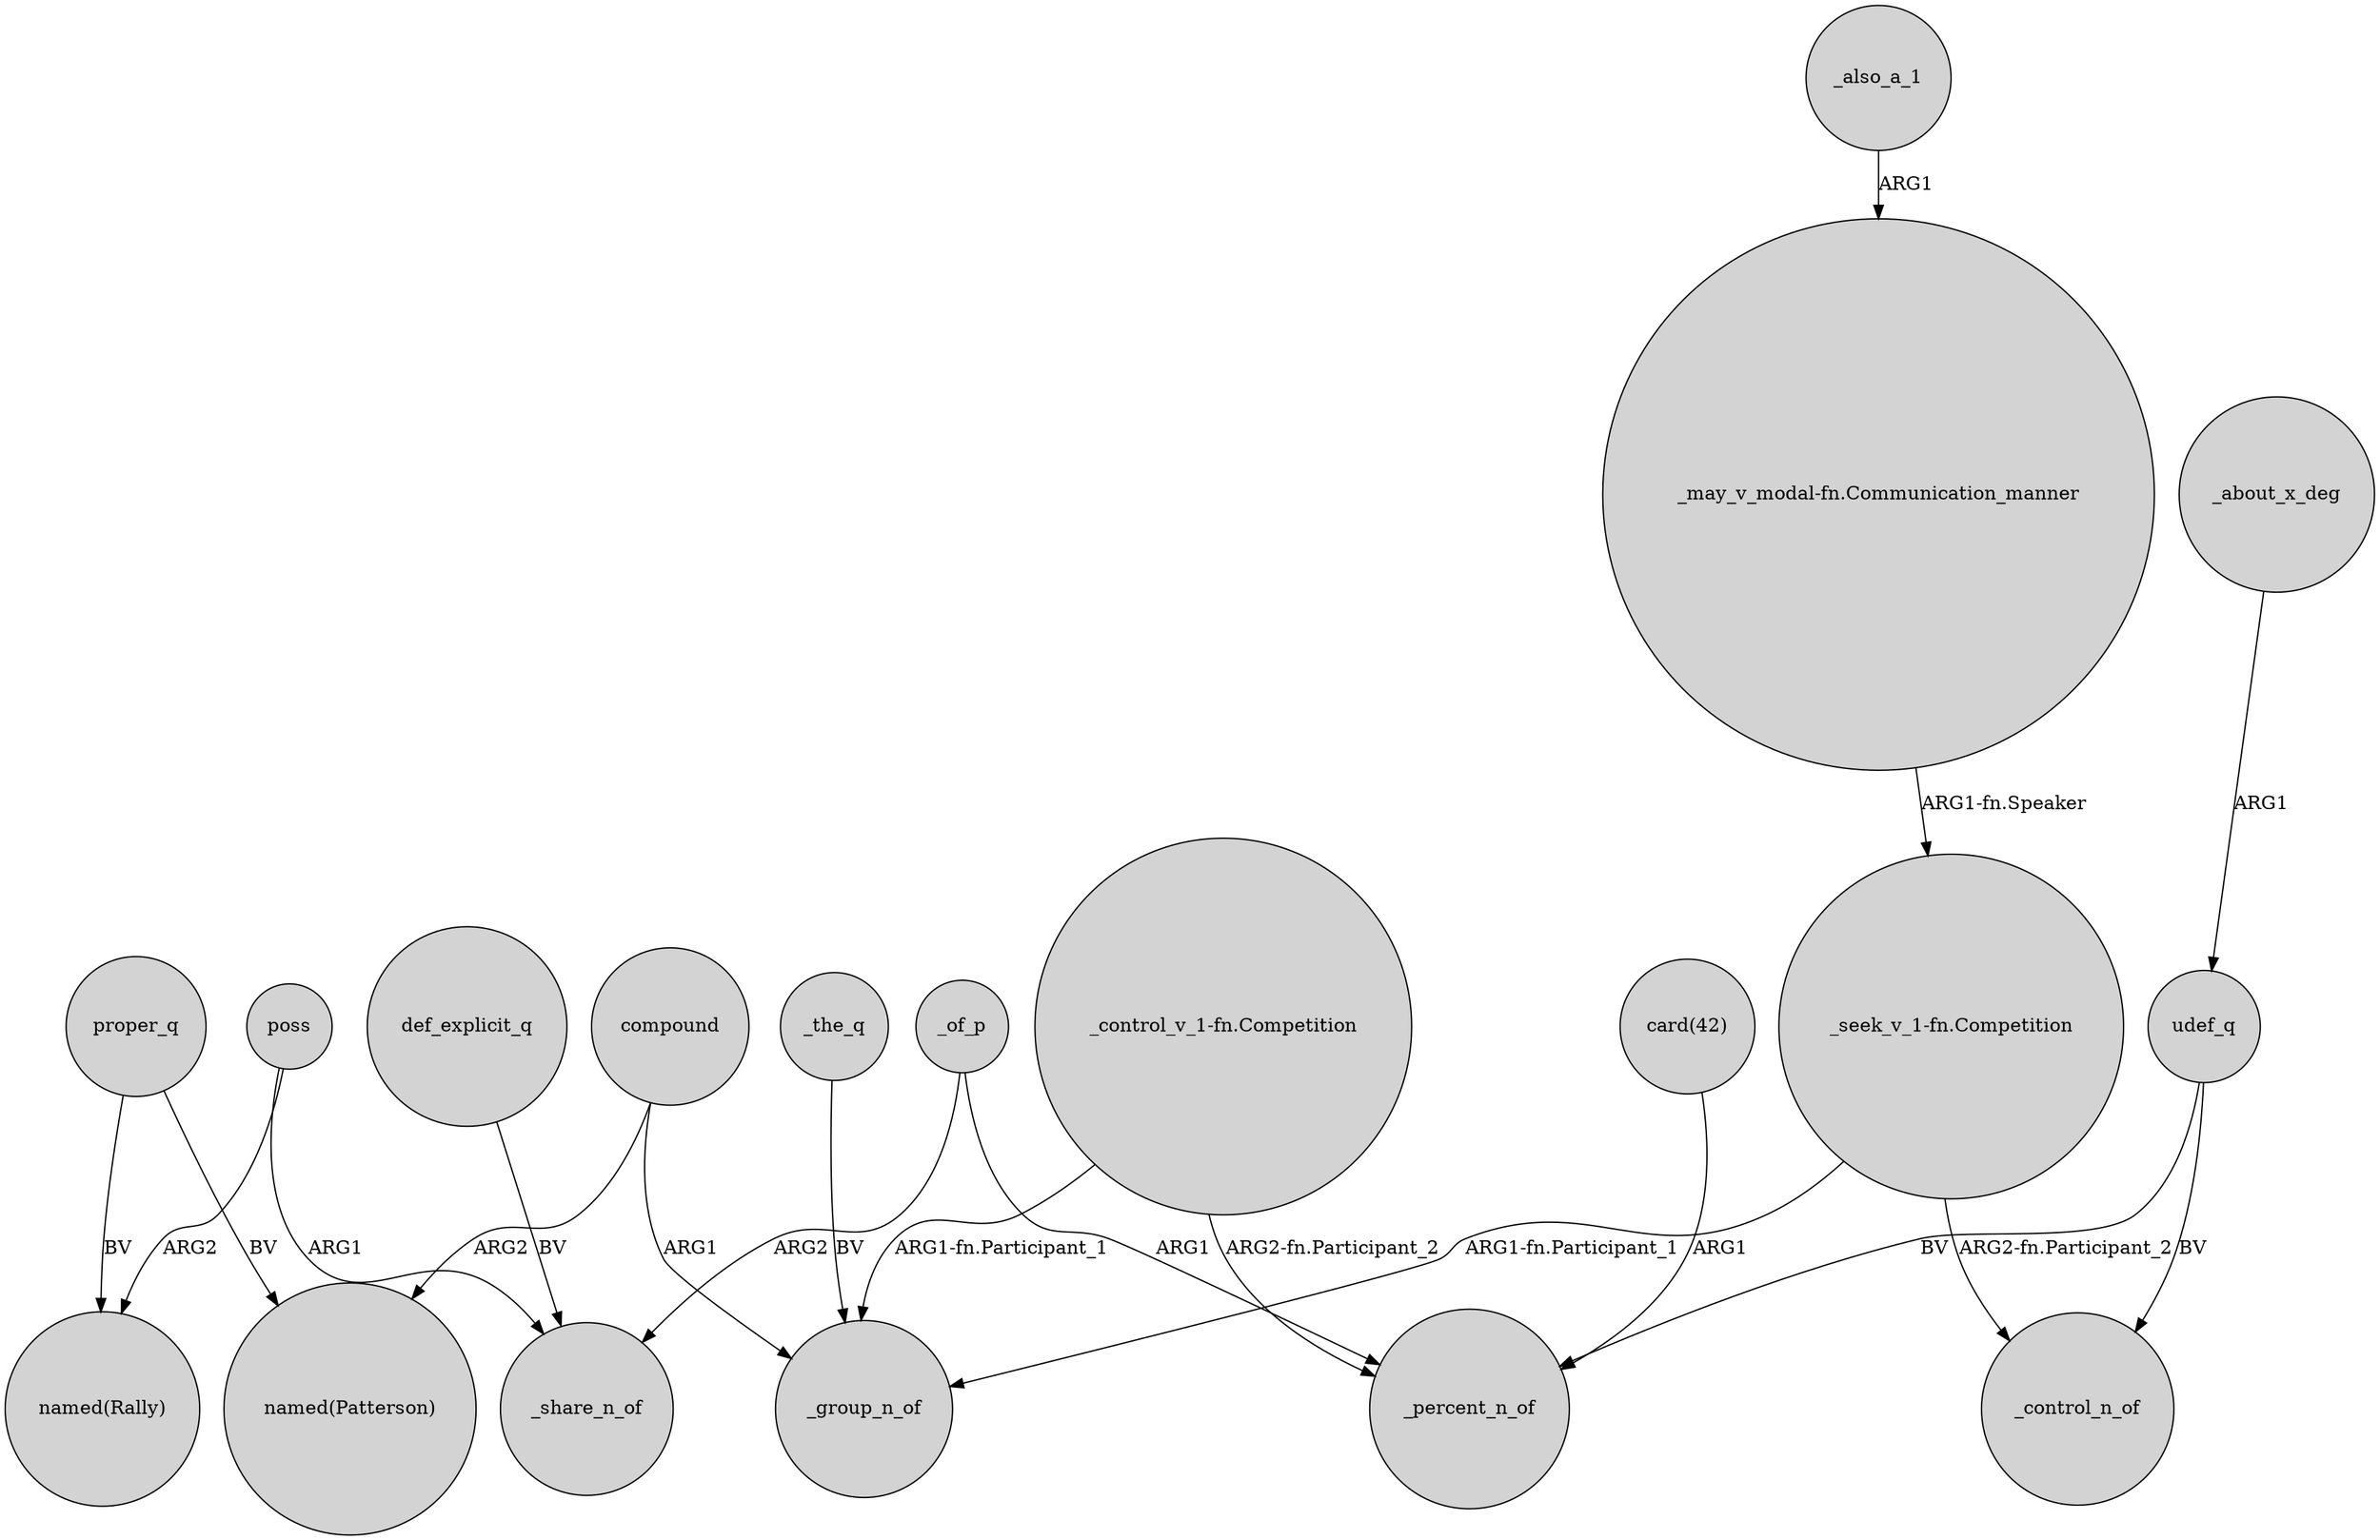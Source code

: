 digraph {
	node [shape=circle style=filled]
	"_seek_v_1-fn.Competition" -> _control_n_of [label="ARG2-fn.Participant_2"]
	udef_q -> _control_n_of [label=BV]
	"_control_v_1-fn.Competition" -> _percent_n_of [label="ARG2-fn.Participant_2"]
	"card(42)" -> _percent_n_of [label=ARG1]
	proper_q -> "named(Patterson)" [label=BV]
	def_explicit_q -> _share_n_of [label=BV]
	_of_p -> _percent_n_of [label=ARG1]
	compound -> _group_n_of [label=ARG1]
	_about_x_deg -> udef_q [label=ARG1]
	compound -> "named(Patterson)" [label=ARG2]
	"_control_v_1-fn.Competition" -> _group_n_of [label="ARG1-fn.Participant_1"]
	proper_q -> "named(Rally)" [label=BV]
	udef_q -> _percent_n_of [label=BV]
	poss -> _share_n_of [label=ARG1]
	_the_q -> _group_n_of [label=BV]
	poss -> "named(Rally)" [label=ARG2]
	"_seek_v_1-fn.Competition" -> _group_n_of [label="ARG1-fn.Participant_1"]
	"_may_v_modal-fn.Communication_manner" -> "_seek_v_1-fn.Competition" [label="ARG1-fn.Speaker"]
	_of_p -> _share_n_of [label=ARG2]
	_also_a_1 -> "_may_v_modal-fn.Communication_manner" [label=ARG1]
}
